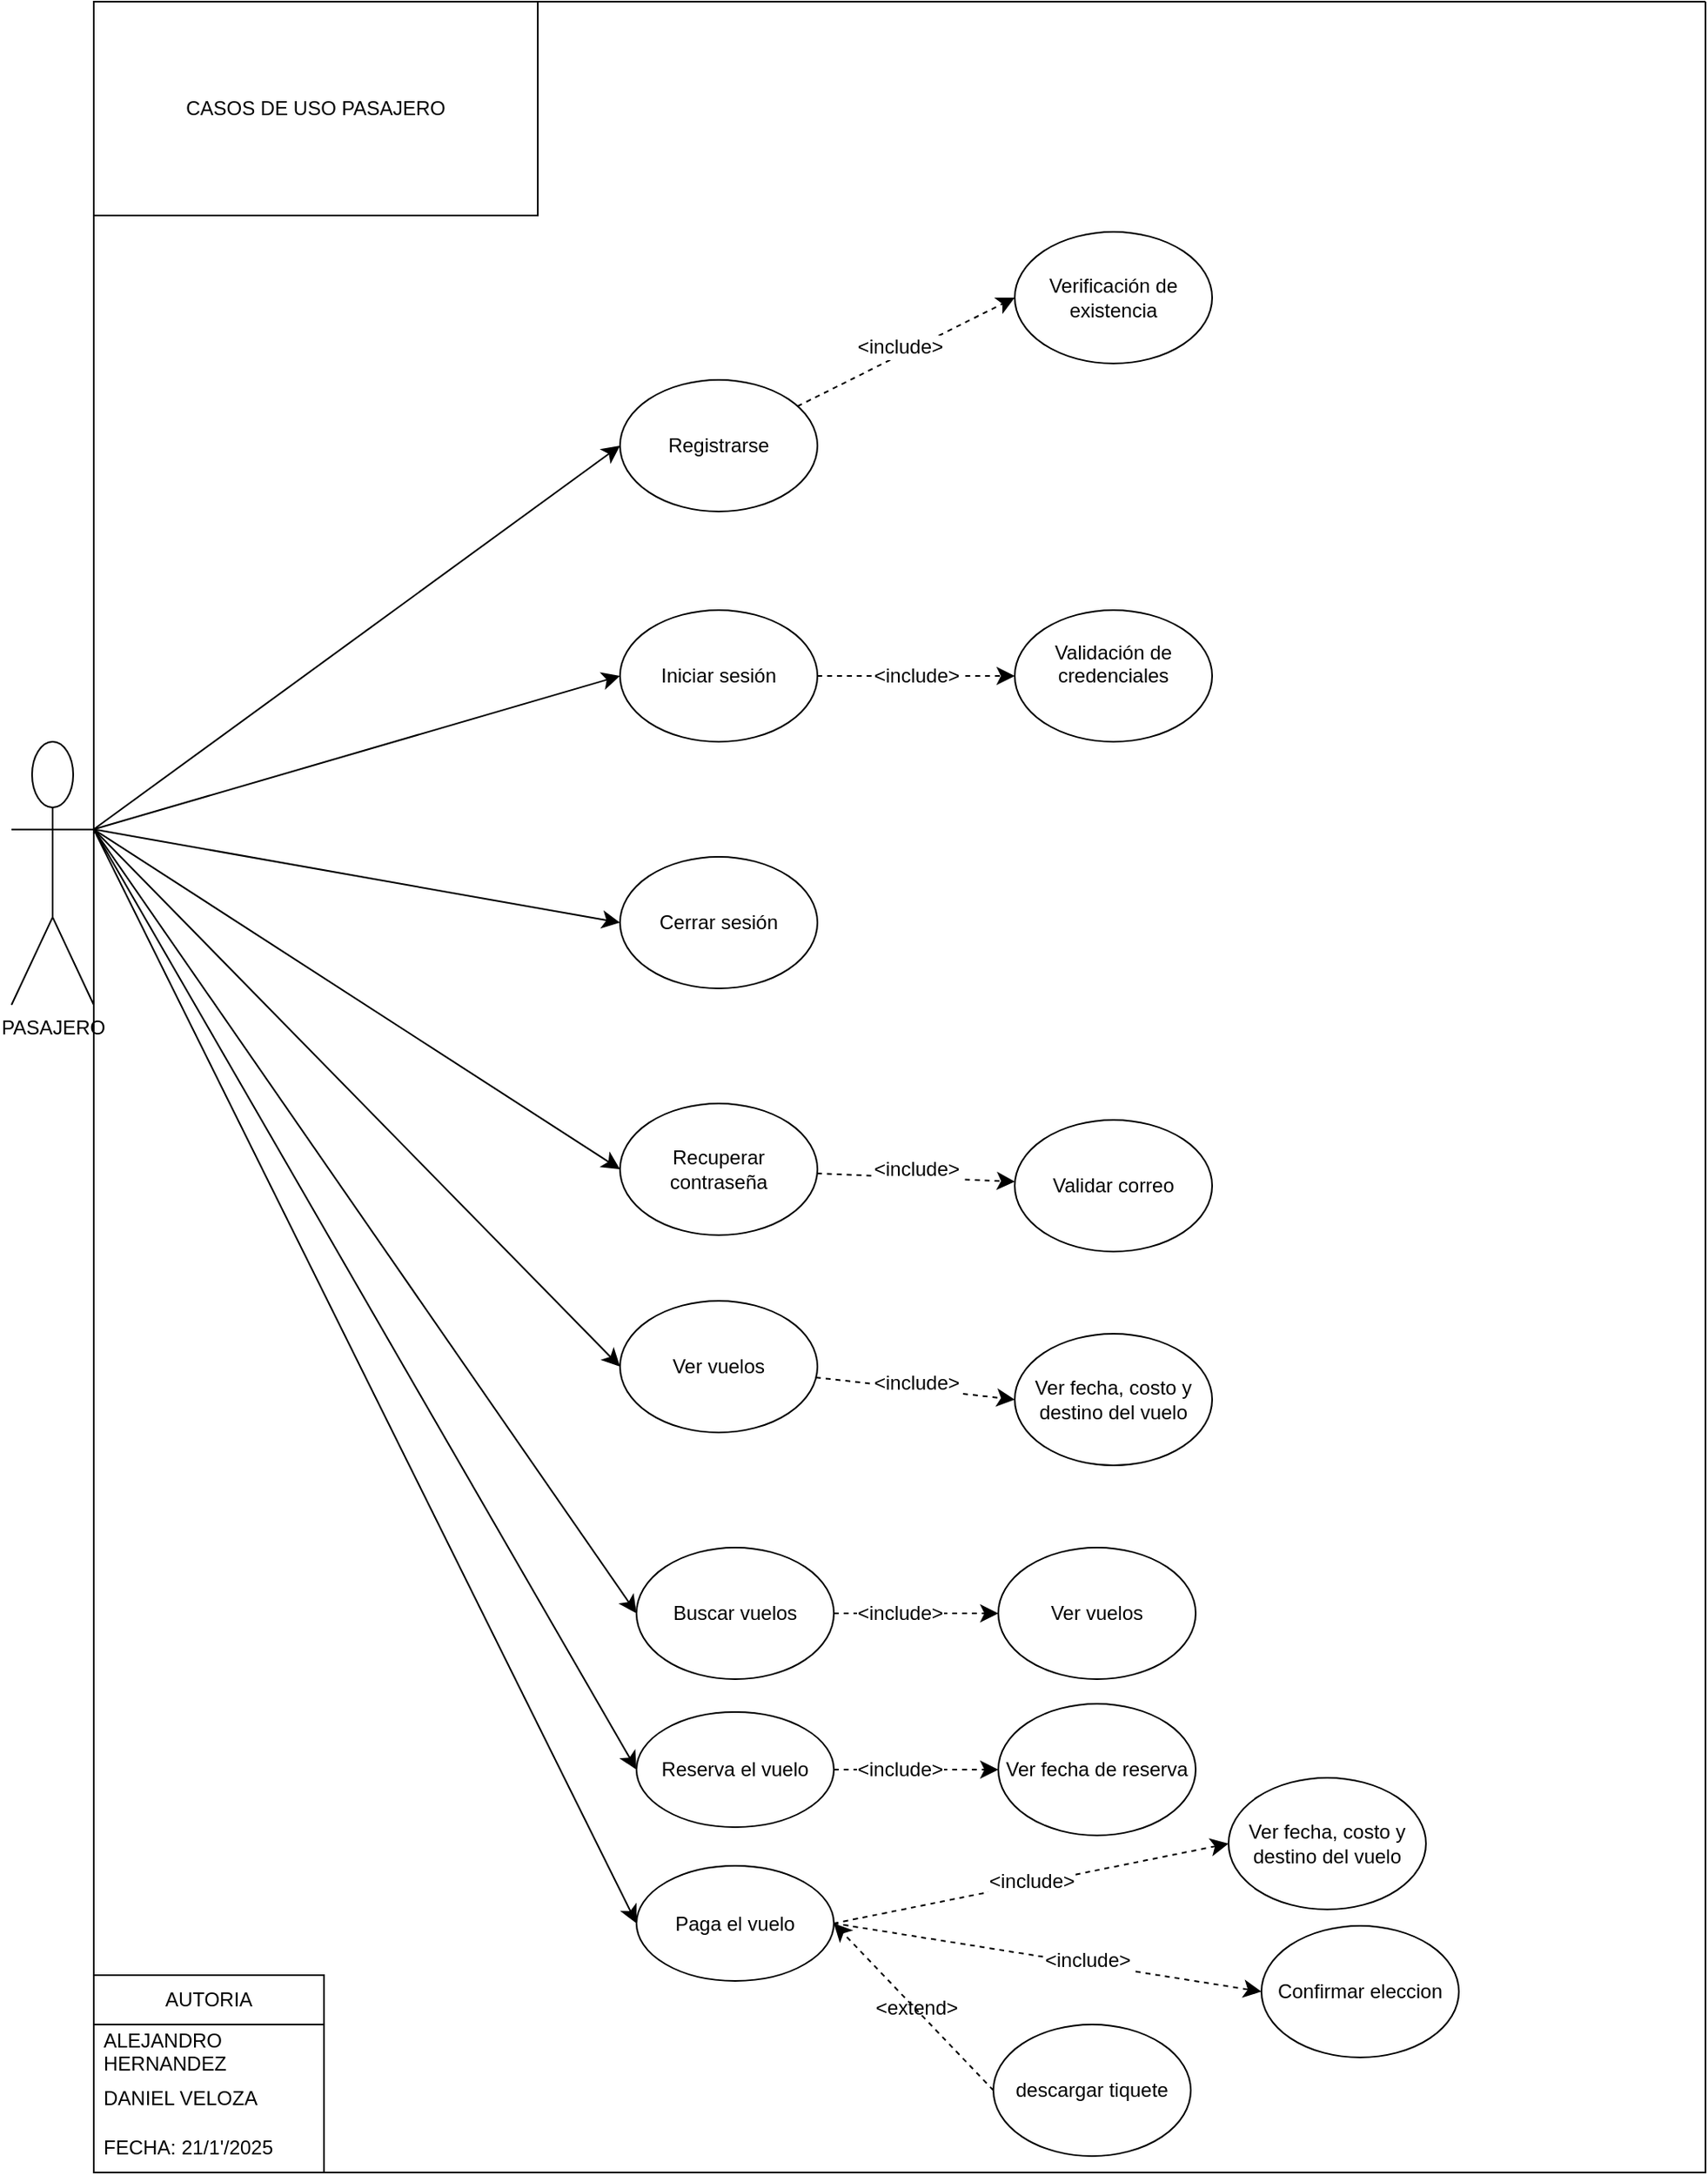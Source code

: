 <mxfile version="28.2.5">
  <diagram name="Página-1" id="OSQ5VL9YFICHIdU-cWH4">
    <mxGraphModel dx="830" dy="511" grid="1" gridSize="10" guides="1" tooltips="1" connect="1" arrows="1" fold="1" page="1" pageScale="1" pageWidth="827" pageHeight="1169" math="0" shadow="0">
      <root>
        <mxCell id="0" />
        <mxCell id="1" parent="0" />
        <mxCell id="gXrws0KwQ__GUP1Du7Zc-1" value="PASAJERO" style="shape=umlActor;verticalLabelPosition=bottom;verticalAlign=top;html=1;outlineConnect=0;movable=1;resizable=1;rotatable=1;deletable=1;editable=1;locked=0;connectable=1;" parent="1" vertex="1">
          <mxGeometry x="170" y="1070" width="50" height="160" as="geometry" />
        </mxCell>
        <mxCell id="gXrws0KwQ__GUP1Du7Zc-2" style="edgeStyle=none;curved=1;rounded=0;orthogonalLoop=1;jettySize=auto;html=1;entryX=0;entryY=0.5;entryDx=0;entryDy=0;fontSize=12;startSize=8;endSize=8;dashed=1;" parent="1" source="gXrws0KwQ__GUP1Du7Zc-5" target="gXrws0KwQ__GUP1Du7Zc-16" edge="1">
          <mxGeometry relative="1" as="geometry" />
        </mxCell>
        <mxCell id="gXrws0KwQ__GUP1Du7Zc-3" value="&amp;lt;include&amp;gt;" style="edgeLabel;html=1;align=center;verticalAlign=middle;resizable=0;points=[];fontSize=12;" parent="gXrws0KwQ__GUP1Du7Zc-2" vertex="1" connectable="0">
          <mxGeometry x="-0.046" y="4" relative="1" as="geometry">
            <mxPoint y="-1" as="offset" />
          </mxGeometry>
        </mxCell>
        <mxCell id="gXrws0KwQ__GUP1Du7Zc-5" value="Registrarse" style="ellipse;whiteSpace=wrap;html=1;" parent="1" vertex="1">
          <mxGeometry x="540" y="850" width="120" height="80" as="geometry" />
        </mxCell>
        <mxCell id="gXrws0KwQ__GUP1Du7Zc-6" style="edgeStyle=none;curved=1;rounded=0;orthogonalLoop=1;jettySize=auto;html=1;fontSize=12;startSize=8;endSize=8;dashed=1;" parent="1" source="gXrws0KwQ__GUP1Du7Zc-7" target="gXrws0KwQ__GUP1Du7Zc-17" edge="1">
          <mxGeometry relative="1" as="geometry" />
        </mxCell>
        <mxCell id="gXrws0KwQ__GUP1Du7Zc-7" value="Iniciar sesión" style="ellipse;whiteSpace=wrap;html=1;" parent="1" vertex="1">
          <mxGeometry x="540" y="990" width="120" height="80" as="geometry" />
        </mxCell>
        <mxCell id="gXrws0KwQ__GUP1Du7Zc-8" value="Cerrar sesión" style="ellipse;whiteSpace=wrap;html=1;" parent="1" vertex="1">
          <mxGeometry x="540" y="1140" width="120" height="80" as="geometry" />
        </mxCell>
        <mxCell id="gXrws0KwQ__GUP1Du7Zc-9" style="edgeStyle=none;curved=1;rounded=0;orthogonalLoop=1;jettySize=auto;html=1;fontSize=12;startSize=8;endSize=8;dashed=1;" parent="1" source="gXrws0KwQ__GUP1Du7Zc-10" target="gXrws0KwQ__GUP1Du7Zc-20" edge="1">
          <mxGeometry relative="1" as="geometry" />
        </mxCell>
        <mxCell id="gXrws0KwQ__GUP1Du7Zc-10" value="Recuperar contraseña" style="ellipse;whiteSpace=wrap;html=1;" parent="1" vertex="1">
          <mxGeometry x="540" y="1290" width="120" height="80" as="geometry" />
        </mxCell>
        <mxCell id="gXrws0KwQ__GUP1Du7Zc-11" value="" style="endArrow=classic;html=1;rounded=0;fontSize=12;startSize=8;endSize=8;curved=1;exitX=1;exitY=0.333;exitDx=0;exitDy=0;exitPerimeter=0;entryX=0;entryY=0.5;entryDx=0;entryDy=0;" parent="1" source="gXrws0KwQ__GUP1Du7Zc-1" target="gXrws0KwQ__GUP1Du7Zc-7" edge="1">
          <mxGeometry width="50" height="50" relative="1" as="geometry">
            <mxPoint x="460" y="1360" as="sourcePoint" />
            <mxPoint x="510" y="1310" as="targetPoint" />
          </mxGeometry>
        </mxCell>
        <mxCell id="gXrws0KwQ__GUP1Du7Zc-12" value="" style="endArrow=classic;html=1;rounded=0;fontSize=12;startSize=8;endSize=8;curved=1;entryX=0;entryY=0.5;entryDx=0;entryDy=0;exitX=1;exitY=0.333;exitDx=0;exitDy=0;exitPerimeter=0;" parent="1" source="gXrws0KwQ__GUP1Du7Zc-1" target="gXrws0KwQ__GUP1Du7Zc-5" edge="1">
          <mxGeometry width="50" height="50" relative="1" as="geometry">
            <mxPoint x="230" y="1120" as="sourcePoint" />
            <mxPoint x="350" y="1090" as="targetPoint" />
          </mxGeometry>
        </mxCell>
        <mxCell id="gXrws0KwQ__GUP1Du7Zc-13" value="" style="endArrow=classic;html=1;rounded=0;fontSize=12;startSize=8;endSize=8;curved=1;entryX=0;entryY=0.5;entryDx=0;entryDy=0;exitX=1;exitY=0.333;exitDx=0;exitDy=0;exitPerimeter=0;" parent="1" source="gXrws0KwQ__GUP1Du7Zc-1" target="gXrws0KwQ__GUP1Du7Zc-8" edge="1">
          <mxGeometry width="50" height="50" relative="1" as="geometry">
            <mxPoint x="230" y="1120" as="sourcePoint" />
            <mxPoint x="350" y="1090" as="targetPoint" />
          </mxGeometry>
        </mxCell>
        <mxCell id="gXrws0KwQ__GUP1Du7Zc-14" value="" style="endArrow=classic;html=1;rounded=0;fontSize=12;startSize=8;endSize=8;curved=1;entryX=0;entryY=0.5;entryDx=0;entryDy=0;exitX=1;exitY=0.333;exitDx=0;exitDy=0;exitPerimeter=0;" parent="1" source="gXrws0KwQ__GUP1Du7Zc-1" target="gXrws0KwQ__GUP1Du7Zc-10" edge="1">
          <mxGeometry width="50" height="50" relative="1" as="geometry">
            <mxPoint x="230" y="1130" as="sourcePoint" />
            <mxPoint x="450" y="1120" as="targetPoint" />
          </mxGeometry>
        </mxCell>
        <mxCell id="gXrws0KwQ__GUP1Du7Zc-16" value="Verificación de existencia" style="ellipse;whiteSpace=wrap;html=1;" parent="1" vertex="1">
          <mxGeometry x="780" y="760" width="120" height="80" as="geometry" />
        </mxCell>
        <mxCell id="gXrws0KwQ__GUP1Du7Zc-17" value="&lt;div&gt;Validación de credenciales&lt;/div&gt;&lt;div&gt;&lt;br&gt;&lt;/div&gt;" style="ellipse;whiteSpace=wrap;html=1;" parent="1" vertex="1">
          <mxGeometry x="780" y="990" width="120" height="80" as="geometry" />
        </mxCell>
        <mxCell id="gXrws0KwQ__GUP1Du7Zc-20" value="Validar correo" style="ellipse;whiteSpace=wrap;html=1;" parent="1" vertex="1">
          <mxGeometry x="780" y="1300" width="120" height="80" as="geometry" />
        </mxCell>
        <mxCell id="gXrws0KwQ__GUP1Du7Zc-21" style="edgeStyle=none;curved=1;rounded=0;orthogonalLoop=1;jettySize=auto;html=1;entryX=0;entryY=0.5;entryDx=0;entryDy=0;fontSize=12;startSize=8;endSize=8;dashed=1;" parent="1" source="gXrws0KwQ__GUP1Du7Zc-22" target="gXrws0KwQ__GUP1Du7Zc-23" edge="1">
          <mxGeometry relative="1" as="geometry" />
        </mxCell>
        <mxCell id="gXrws0KwQ__GUP1Du7Zc-22" value="Ver vuelos" style="ellipse;whiteSpace=wrap;html=1;" parent="1" vertex="1">
          <mxGeometry x="540" y="1410" width="120" height="80" as="geometry" />
        </mxCell>
        <mxCell id="gXrws0KwQ__GUP1Du7Zc-23" value="Ver fecha, costo y destino del vuelo" style="ellipse;whiteSpace=wrap;html=1;" parent="1" vertex="1">
          <mxGeometry x="780" y="1430" width="120" height="80" as="geometry" />
        </mxCell>
        <mxCell id="gXrws0KwQ__GUP1Du7Zc-24" style="edgeStyle=none;curved=1;rounded=0;orthogonalLoop=1;jettySize=auto;html=1;entryX=0;entryY=0.5;entryDx=0;entryDy=0;fontSize=12;startSize=8;endSize=8;dashed=1;" parent="1" source="gXrws0KwQ__GUP1Du7Zc-25" target="gXrws0KwQ__GUP1Du7Zc-26" edge="1">
          <mxGeometry relative="1" as="geometry" />
        </mxCell>
        <mxCell id="gXrws0KwQ__GUP1Du7Zc-25" value="Buscar vuelos" style="ellipse;whiteSpace=wrap;html=1;" parent="1" vertex="1">
          <mxGeometry x="550" y="1560" width="120" height="80" as="geometry" />
        </mxCell>
        <mxCell id="gXrws0KwQ__GUP1Du7Zc-26" value="Ver vuelos" style="ellipse;whiteSpace=wrap;html=1;" parent="1" vertex="1">
          <mxGeometry x="770" y="1560" width="120" height="80" as="geometry" />
        </mxCell>
        <mxCell id="gXrws0KwQ__GUP1Du7Zc-27" value="" style="endArrow=classic;html=1;rounded=0;fontSize=12;startSize=8;endSize=8;curved=1;exitX=1;exitY=0.333;exitDx=0;exitDy=0;exitPerimeter=0;entryX=0;entryY=0.5;entryDx=0;entryDy=0;" parent="1" source="gXrws0KwQ__GUP1Du7Zc-1" target="gXrws0KwQ__GUP1Du7Zc-22" edge="1">
          <mxGeometry width="50" height="50" relative="1" as="geometry">
            <mxPoint x="460" y="2190" as="sourcePoint" />
            <mxPoint x="510" y="2140" as="targetPoint" />
          </mxGeometry>
        </mxCell>
        <mxCell id="gXrws0KwQ__GUP1Du7Zc-28" value="" style="endArrow=classic;html=1;rounded=0;fontSize=12;startSize=8;endSize=8;curved=1;entryX=0;entryY=0.5;entryDx=0;entryDy=0;exitX=1;exitY=0.333;exitDx=0;exitDy=0;exitPerimeter=0;" parent="1" source="gXrws0KwQ__GUP1Du7Zc-1" target="gXrws0KwQ__GUP1Du7Zc-25" edge="1">
          <mxGeometry width="50" height="50" relative="1" as="geometry">
            <mxPoint x="180" y="2170" as="sourcePoint" />
            <mxPoint x="440" y="2747" as="targetPoint" />
          </mxGeometry>
        </mxCell>
        <mxCell id="gXrws0KwQ__GUP1Du7Zc-29" value="&amp;lt;include&amp;gt;" style="edgeLabel;html=1;align=center;verticalAlign=middle;resizable=0;points=[];fontSize=12;" parent="1" vertex="1" connectable="0">
          <mxGeometry x="720" y="1030" as="geometry" />
        </mxCell>
        <mxCell id="gXrws0KwQ__GUP1Du7Zc-30" value="&amp;lt;include&amp;gt;" style="edgeLabel;html=1;align=center;verticalAlign=middle;resizable=0;points=[];fontSize=12;" parent="1" vertex="1" connectable="0">
          <mxGeometry x="720" y="1330" as="geometry" />
        </mxCell>
        <mxCell id="gXrws0KwQ__GUP1Du7Zc-31" value="&amp;lt;include&amp;gt;" style="edgeLabel;html=1;align=center;verticalAlign=middle;resizable=0;points=[];fontSize=12;" parent="1" vertex="1" connectable="0">
          <mxGeometry x="720" y="1460" as="geometry" />
        </mxCell>
        <mxCell id="gXrws0KwQ__GUP1Du7Zc-32" value="&amp;lt;include&amp;gt;" style="edgeLabel;html=1;align=center;verticalAlign=middle;resizable=0;points=[];fontSize=12;" parent="1" vertex="1" connectable="0">
          <mxGeometry x="710" y="1600" as="geometry" />
        </mxCell>
        <mxCell id="gXrws0KwQ__GUP1Du7Zc-34" value="CASOS DE USO PASAJERO" style="rounded=0;whiteSpace=wrap;html=1;" parent="1" vertex="1">
          <mxGeometry x="220" y="620" width="270" height="130" as="geometry" />
        </mxCell>
        <mxCell id="gXrws0KwQ__GUP1Du7Zc-35" value="Reserva el vuelo" style="ellipse;whiteSpace=wrap;html=1;" parent="1" vertex="1">
          <mxGeometry x="550" y="1660" width="120" height="70" as="geometry" />
        </mxCell>
        <mxCell id="gXrws0KwQ__GUP1Du7Zc-36" value="Paga el vuelo" style="ellipse;whiteSpace=wrap;html=1;" parent="1" vertex="1">
          <mxGeometry x="550" y="1753.5" width="120" height="70" as="geometry" />
        </mxCell>
        <mxCell id="gXrws0KwQ__GUP1Du7Zc-37" value="" style="endArrow=classic;html=1;rounded=0;fontSize=12;startSize=8;endSize=8;curved=1;entryX=0;entryY=0.5;entryDx=0;entryDy=0;exitX=1;exitY=0.333;exitDx=0;exitDy=0;exitPerimeter=0;" parent="1" source="gXrws0KwQ__GUP1Du7Zc-1" target="gXrws0KwQ__GUP1Du7Zc-35" edge="1">
          <mxGeometry width="50" height="50" relative="1" as="geometry">
            <mxPoint x="230" y="1133" as="sourcePoint" />
            <mxPoint x="560" y="1610" as="targetPoint" />
          </mxGeometry>
        </mxCell>
        <mxCell id="gXrws0KwQ__GUP1Du7Zc-38" style="edgeStyle=none;curved=1;rounded=0;orthogonalLoop=1;jettySize=auto;html=1;entryX=0;entryY=0.5;entryDx=0;entryDy=0;fontSize=12;startSize=8;endSize=8;dashed=1;exitX=1;exitY=0.5;exitDx=0;exitDy=0;" parent="1" source="gXrws0KwQ__GUP1Du7Zc-35" target="gXrws0KwQ__GUP1Du7Zc-39" edge="1">
          <mxGeometry relative="1" as="geometry">
            <mxPoint x="670" y="1695" as="sourcePoint" />
          </mxGeometry>
        </mxCell>
        <mxCell id="gXrws0KwQ__GUP1Du7Zc-39" value="Ver fecha de reserva" style="ellipse;whiteSpace=wrap;html=1;" parent="1" vertex="1">
          <mxGeometry x="770" y="1655" width="120" height="80" as="geometry" />
        </mxCell>
        <mxCell id="gXrws0KwQ__GUP1Du7Zc-40" value="&amp;lt;include&amp;gt;" style="edgeLabel;html=1;align=center;verticalAlign=middle;resizable=0;points=[];fontSize=12;" parent="1" vertex="1" connectable="0">
          <mxGeometry x="710" y="1695" as="geometry" />
        </mxCell>
        <mxCell id="gXrws0KwQ__GUP1Du7Zc-41" value="" style="endArrow=classic;html=1;rounded=0;fontSize=12;startSize=8;endSize=8;curved=1;entryX=0;entryY=0.5;entryDx=0;entryDy=0;exitX=1;exitY=0.333;exitDx=0;exitDy=0;exitPerimeter=0;" parent="1" source="gXrws0KwQ__GUP1Du7Zc-1" target="gXrws0KwQ__GUP1Du7Zc-36" edge="1">
          <mxGeometry width="50" height="50" relative="1" as="geometry">
            <mxPoint x="230" y="1133" as="sourcePoint" />
            <mxPoint x="560" y="1705" as="targetPoint" />
          </mxGeometry>
        </mxCell>
        <mxCell id="gXrws0KwQ__GUP1Du7Zc-42" value="&#xa;&lt;span style=&quot;color: rgb(0, 0, 0); font-family: Helvetica; font-size: 12px; font-style: normal; font-variant-ligatures: normal; font-variant-caps: normal; font-weight: 400; letter-spacing: normal; orphans: 2; text-align: center; text-indent: 0px; text-transform: none; widows: 2; word-spacing: 0px; -webkit-text-stroke-width: 0px; white-space: nowrap; background-color: rgb(255, 255, 255); text-decoration-thickness: initial; text-decoration-style: initial; text-decoration-color: initial; display: inline !important; float: none;&quot;&gt;&amp;lt;include&amp;gt;&lt;/span&gt;&#xa;&#xa;" style="edgeStyle=none;curved=1;rounded=0;orthogonalLoop=1;jettySize=auto;html=1;entryX=0;entryY=0.5;entryDx=0;entryDy=0;fontSize=12;startSize=8;endSize=8;dashed=1;exitX=1;exitY=0.5;exitDx=0;exitDy=0;" parent="1" target="gXrws0KwQ__GUP1Du7Zc-43" edge="1">
          <mxGeometry x="-0.009" y="-6" relative="1" as="geometry">
            <mxPoint x="670" y="1788.5" as="sourcePoint" />
            <mxPoint as="offset" />
          </mxGeometry>
        </mxCell>
        <mxCell id="gXrws0KwQ__GUP1Du7Zc-45" style="edgeStyle=none;curved=1;rounded=0;orthogonalLoop=1;jettySize=auto;html=1;entryX=0;entryY=0.5;entryDx=0;entryDy=0;fontSize=12;startSize=8;endSize=8;dashed=1;exitX=1;exitY=0.5;exitDx=0;exitDy=0;" parent="1" source="gXrws0KwQ__GUP1Du7Zc-36" target="H0NOT6mkGsO6BSwvmsrd-6" edge="1">
          <mxGeometry relative="1" as="geometry">
            <mxPoint x="670" y="1880" as="sourcePoint" />
          </mxGeometry>
        </mxCell>
        <mxCell id="gXrws0KwQ__GUP1Du7Zc-47" value="&lt;span style=&quot;float: none; display: inline !important; color: rgb(0, 0, 0); background-color: rgb(255, 255, 255);&quot;&gt;&amp;lt;extend&amp;gt;&lt;/span&gt;" style="edgeLabel;html=1;align=center;verticalAlign=middle;resizable=0;points=[];fontSize=12;" parent="1" vertex="1" connectable="0">
          <mxGeometry x="720" y="1840" as="geometry" />
        </mxCell>
        <mxCell id="H0NOT6mkGsO6BSwvmsrd-1" value="" style="swimlane;startSize=0;" parent="1" vertex="1">
          <mxGeometry x="220" y="620" width="980" height="1320" as="geometry" />
        </mxCell>
        <mxCell id="H0NOT6mkGsO6BSwvmsrd-2" value="AUTORIA" style="swimlane;fontStyle=0;childLayout=stackLayout;horizontal=1;startSize=30;horizontalStack=0;resizeParent=1;resizeParentMax=0;resizeLast=0;collapsible=1;marginBottom=0;whiteSpace=wrap;html=1;" parent="H0NOT6mkGsO6BSwvmsrd-1" vertex="1">
          <mxGeometry y="1200" width="140" height="120" as="geometry" />
        </mxCell>
        <mxCell id="H0NOT6mkGsO6BSwvmsrd-3" value="ALEJANDRO HERNANDEZ" style="text;strokeColor=none;fillColor=none;align=left;verticalAlign=middle;spacingLeft=4;spacingRight=4;overflow=hidden;points=[[0,0.5],[1,0.5]];portConstraint=eastwest;rotatable=0;whiteSpace=wrap;html=1;" parent="H0NOT6mkGsO6BSwvmsrd-2" vertex="1">
          <mxGeometry y="30" width="140" height="30" as="geometry" />
        </mxCell>
        <mxCell id="H0NOT6mkGsO6BSwvmsrd-4" value="DANIEL VELOZA" style="text;strokeColor=none;fillColor=none;align=left;verticalAlign=middle;spacingLeft=4;spacingRight=4;overflow=hidden;points=[[0,0.5],[1,0.5]];portConstraint=eastwest;rotatable=0;whiteSpace=wrap;html=1;" parent="H0NOT6mkGsO6BSwvmsrd-2" vertex="1">
          <mxGeometry y="60" width="140" height="30" as="geometry" />
        </mxCell>
        <mxCell id="H0NOT6mkGsO6BSwvmsrd-5" value="FECHA: 21/1&#39;/2025" style="text;strokeColor=none;fillColor=none;align=left;verticalAlign=middle;spacingLeft=4;spacingRight=4;overflow=hidden;points=[[0,0.5],[1,0.5]];portConstraint=eastwest;rotatable=0;whiteSpace=wrap;html=1;" parent="H0NOT6mkGsO6BSwvmsrd-2" vertex="1">
          <mxGeometry y="90" width="140" height="30" as="geometry" />
        </mxCell>
        <mxCell id="gXrws0KwQ__GUP1Du7Zc-46" value="descargar tiquete" style="ellipse;whiteSpace=wrap;html=1;" parent="H0NOT6mkGsO6BSwvmsrd-1" vertex="1">
          <mxGeometry x="547" y="1230" width="120" height="80" as="geometry" />
        </mxCell>
        <mxCell id="gXrws0KwQ__GUP1Du7Zc-43" value="Ver fecha, costo y destino del vuelo" style="ellipse;whiteSpace=wrap;html=1;" parent="H0NOT6mkGsO6BSwvmsrd-1" vertex="1">
          <mxGeometry x="690" y="1080" width="120" height="80" as="geometry" />
        </mxCell>
        <mxCell id="H0NOT6mkGsO6BSwvmsrd-6" value="Confirmar eleccion" style="ellipse;whiteSpace=wrap;html=1;" parent="H0NOT6mkGsO6BSwvmsrd-1" vertex="1">
          <mxGeometry x="710" y="1170" width="120" height="80" as="geometry" />
        </mxCell>
        <mxCell id="gXrws0KwQ__GUP1Du7Zc-44" value="&amp;lt;include&amp;gt;" style="edgeLabel;html=1;align=center;verticalAlign=middle;resizable=0;points=[];fontSize=12;" parent="H0NOT6mkGsO6BSwvmsrd-1" vertex="1" connectable="0">
          <mxGeometry x="580" y="1200" as="geometry">
            <mxPoint x="24" y="-9" as="offset" />
          </mxGeometry>
        </mxCell>
        <mxCell id="H0NOT6mkGsO6BSwvmsrd-8" style="edgeStyle=none;curved=1;rounded=0;orthogonalLoop=1;jettySize=auto;html=1;entryX=1;entryY=0.5;entryDx=0;entryDy=0;fontSize=12;startSize=8;endSize=8;dashed=1;exitX=0;exitY=0.5;exitDx=0;exitDy=0;" parent="1" source="gXrws0KwQ__GUP1Du7Zc-46" target="gXrws0KwQ__GUP1Du7Zc-36" edge="1">
          <mxGeometry relative="1" as="geometry">
            <mxPoint x="940" y="1840" as="sourcePoint" />
            <mxPoint x="680" y="1799" as="targetPoint" />
          </mxGeometry>
        </mxCell>
      </root>
    </mxGraphModel>
  </diagram>
</mxfile>

